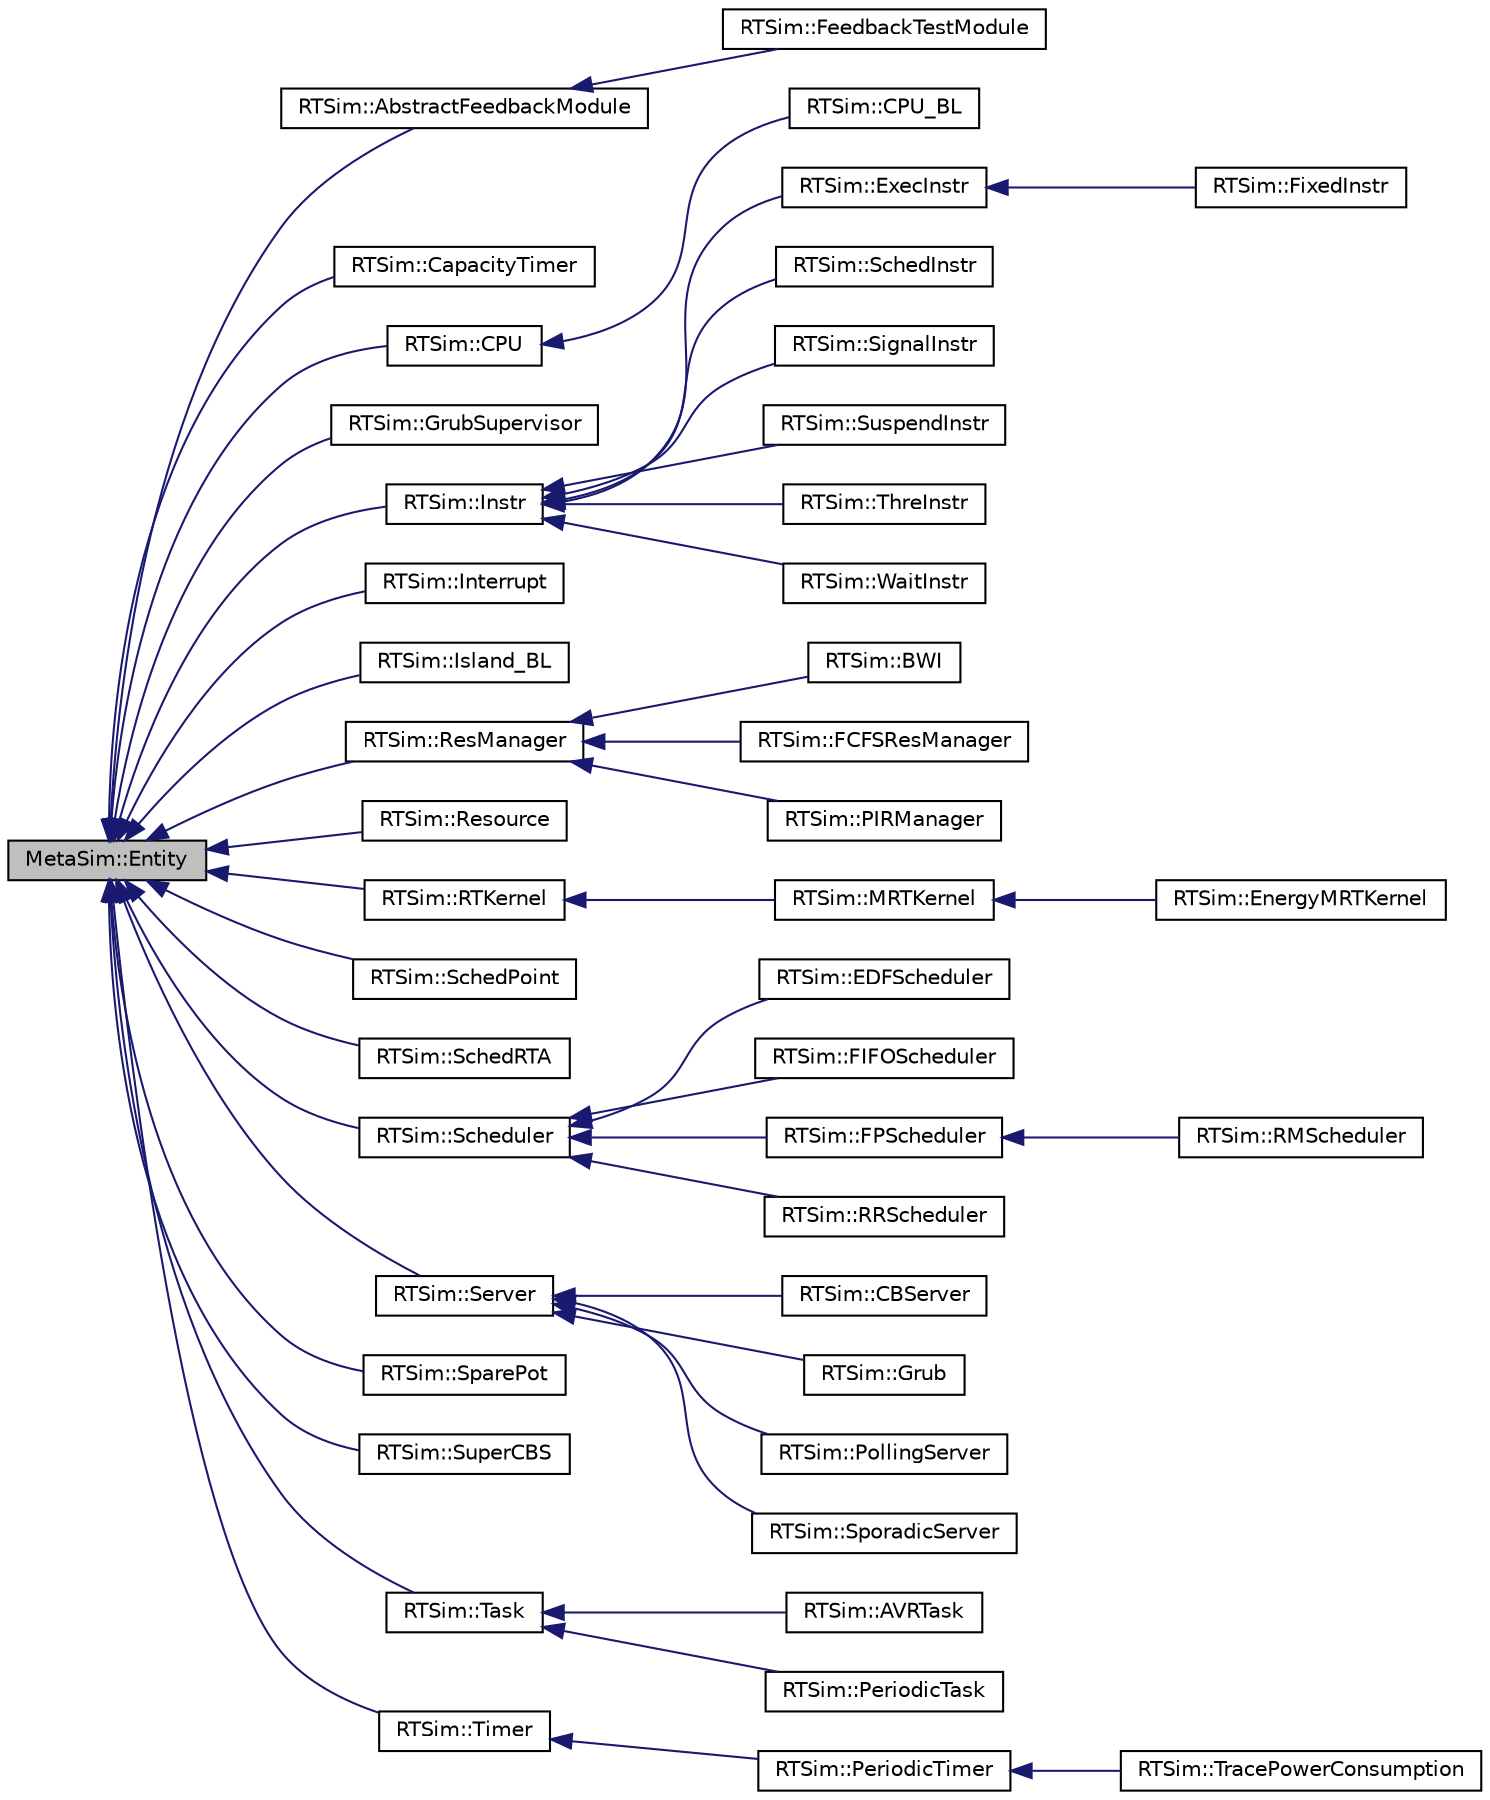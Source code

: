 digraph "MetaSim::Entity"
{
  edge [fontname="Helvetica",fontsize="10",labelfontname="Helvetica",labelfontsize="10"];
  node [fontname="Helvetica",fontsize="10",shape=record];
  rankdir="LR";
  Node0 [label="MetaSim::Entity",height=0.2,width=0.4,color="black", fillcolor="grey75", style="filled", fontcolor="black"];
  Node0 -> Node1 [dir="back",color="midnightblue",fontsize="10",style="solid",fontname="Helvetica"];
  Node1 [label="RTSim::AbstractFeedbackModule",height=0.2,width=0.4,color="black", fillcolor="white", style="filled",URL="$classRTSim_1_1AbstractFeedbackModule.html"];
  Node1 -> Node2 [dir="back",color="midnightblue",fontsize="10",style="solid",fontname="Helvetica"];
  Node2 [label="RTSim::FeedbackTestModule",height=0.2,width=0.4,color="black", fillcolor="white", style="filled",URL="$classRTSim_1_1FeedbackTestModule.html"];
  Node0 -> Node3 [dir="back",color="midnightblue",fontsize="10",style="solid",fontname="Helvetica"];
  Node3 [label="RTSim::CapacityTimer",height=0.2,width=0.4,color="black", fillcolor="white", style="filled",URL="$classRTSim_1_1CapacityTimer.html"];
  Node0 -> Node4 [dir="back",color="midnightblue",fontsize="10",style="solid",fontname="Helvetica"];
  Node4 [label="RTSim::CPU",height=0.2,width=0.4,color="black", fillcolor="white", style="filled",URL="$classRTSim_1_1CPU.html"];
  Node4 -> Node5 [dir="back",color="midnightblue",fontsize="10",style="solid",fontname="Helvetica"];
  Node5 [label="RTSim::CPU_BL",height=0.2,width=0.4,color="black", fillcolor="white", style="filled",URL="$classRTSim_1_1CPU__BL.html"];
  Node0 -> Node6 [dir="back",color="midnightblue",fontsize="10",style="solid",fontname="Helvetica"];
  Node6 [label="RTSim::GrubSupervisor",height=0.2,width=0.4,color="black", fillcolor="white", style="filled",URL="$classRTSim_1_1GrubSupervisor.html"];
  Node0 -> Node7 [dir="back",color="midnightblue",fontsize="10",style="solid",fontname="Helvetica"];
  Node7 [label="RTSim::Instr",height=0.2,width=0.4,color="black", fillcolor="white", style="filled",URL="$classRTSim_1_1Instr.html"];
  Node7 -> Node8 [dir="back",color="midnightblue",fontsize="10",style="solid",fontname="Helvetica"];
  Node8 [label="RTSim::ExecInstr",height=0.2,width=0.4,color="black", fillcolor="white", style="filled",URL="$classRTSim_1_1ExecInstr.html"];
  Node8 -> Node9 [dir="back",color="midnightblue",fontsize="10",style="solid",fontname="Helvetica"];
  Node9 [label="RTSim::FixedInstr",height=0.2,width=0.4,color="black", fillcolor="white", style="filled",URL="$classRTSim_1_1FixedInstr.html"];
  Node7 -> Node10 [dir="back",color="midnightblue",fontsize="10",style="solid",fontname="Helvetica"];
  Node10 [label="RTSim::SchedInstr",height=0.2,width=0.4,color="black", fillcolor="white", style="filled",URL="$classRTSim_1_1SchedInstr.html"];
  Node7 -> Node11 [dir="back",color="midnightblue",fontsize="10",style="solid",fontname="Helvetica"];
  Node11 [label="RTSim::SignalInstr",height=0.2,width=0.4,color="black", fillcolor="white", style="filled",URL="$classRTSim_1_1SignalInstr.html"];
  Node7 -> Node12 [dir="back",color="midnightblue",fontsize="10",style="solid",fontname="Helvetica"];
  Node12 [label="RTSim::SuspendInstr",height=0.2,width=0.4,color="black", fillcolor="white", style="filled",URL="$classRTSim_1_1SuspendInstr.html"];
  Node7 -> Node13 [dir="back",color="midnightblue",fontsize="10",style="solid",fontname="Helvetica"];
  Node13 [label="RTSim::ThreInstr",height=0.2,width=0.4,color="black", fillcolor="white", style="filled",URL="$classRTSim_1_1ThreInstr.html"];
  Node7 -> Node14 [dir="back",color="midnightblue",fontsize="10",style="solid",fontname="Helvetica"];
  Node14 [label="RTSim::WaitInstr",height=0.2,width=0.4,color="black", fillcolor="white", style="filled",URL="$classRTSim_1_1WaitInstr.html"];
  Node0 -> Node15 [dir="back",color="midnightblue",fontsize="10",style="solid",fontname="Helvetica"];
  Node15 [label="RTSim::Interrupt",height=0.2,width=0.4,color="black", fillcolor="white", style="filled",URL="$classRTSim_1_1Interrupt.html"];
  Node0 -> Node16 [dir="back",color="midnightblue",fontsize="10",style="solid",fontname="Helvetica"];
  Node16 [label="RTSim::Island_BL",height=0.2,width=0.4,color="black", fillcolor="white", style="filled",URL="$classRTSim_1_1Island__BL.html"];
  Node0 -> Node17 [dir="back",color="midnightblue",fontsize="10",style="solid",fontname="Helvetica"];
  Node17 [label="RTSim::ResManager",height=0.2,width=0.4,color="black", fillcolor="white", style="filled",URL="$classRTSim_1_1ResManager.html"];
  Node17 -> Node18 [dir="back",color="midnightblue",fontsize="10",style="solid",fontname="Helvetica"];
  Node18 [label="RTSim::BWI",height=0.2,width=0.4,color="black", fillcolor="white", style="filled",URL="$classRTSim_1_1BWI.html"];
  Node17 -> Node19 [dir="back",color="midnightblue",fontsize="10",style="solid",fontname="Helvetica"];
  Node19 [label="RTSim::FCFSResManager",height=0.2,width=0.4,color="black", fillcolor="white", style="filled",URL="$classRTSim_1_1FCFSResManager.html"];
  Node17 -> Node20 [dir="back",color="midnightblue",fontsize="10",style="solid",fontname="Helvetica"];
  Node20 [label="RTSim::PIRManager",height=0.2,width=0.4,color="black", fillcolor="white", style="filled",URL="$classRTSim_1_1PIRManager.html"];
  Node0 -> Node21 [dir="back",color="midnightblue",fontsize="10",style="solid",fontname="Helvetica"];
  Node21 [label="RTSim::Resource",height=0.2,width=0.4,color="black", fillcolor="white", style="filled",URL="$classRTSim_1_1Resource.html"];
  Node0 -> Node22 [dir="back",color="midnightblue",fontsize="10",style="solid",fontname="Helvetica"];
  Node22 [label="RTSim::RTKernel",height=0.2,width=0.4,color="black", fillcolor="white", style="filled",URL="$classRTSim_1_1RTKernel.html"];
  Node22 -> Node23 [dir="back",color="midnightblue",fontsize="10",style="solid",fontname="Helvetica"];
  Node23 [label="RTSim::MRTKernel",height=0.2,width=0.4,color="black", fillcolor="white", style="filled",URL="$classRTSim_1_1MRTKernel.html"];
  Node23 -> Node24 [dir="back",color="midnightblue",fontsize="10",style="solid",fontname="Helvetica"];
  Node24 [label="RTSim::EnergyMRTKernel",height=0.2,width=0.4,color="black", fillcolor="white", style="filled",URL="$classRTSim_1_1EnergyMRTKernel.html"];
  Node0 -> Node25 [dir="back",color="midnightblue",fontsize="10",style="solid",fontname="Helvetica"];
  Node25 [label="RTSim::SchedPoint",height=0.2,width=0.4,color="black", fillcolor="white", style="filled",URL="$classRTSim_1_1SchedPoint.html"];
  Node0 -> Node26 [dir="back",color="midnightblue",fontsize="10",style="solid",fontname="Helvetica"];
  Node26 [label="RTSim::SchedRTA",height=0.2,width=0.4,color="black", fillcolor="white", style="filled",URL="$classRTSim_1_1SchedRTA.html"];
  Node0 -> Node27 [dir="back",color="midnightblue",fontsize="10",style="solid",fontname="Helvetica"];
  Node27 [label="RTSim::Scheduler",height=0.2,width=0.4,color="black", fillcolor="white", style="filled",URL="$classRTSim_1_1Scheduler.html"];
  Node27 -> Node28 [dir="back",color="midnightblue",fontsize="10",style="solid",fontname="Helvetica"];
  Node28 [label="RTSim::EDFScheduler",height=0.2,width=0.4,color="black", fillcolor="white", style="filled",URL="$classRTSim_1_1EDFScheduler.html"];
  Node27 -> Node29 [dir="back",color="midnightblue",fontsize="10",style="solid",fontname="Helvetica"];
  Node29 [label="RTSim::FIFOScheduler",height=0.2,width=0.4,color="black", fillcolor="white", style="filled",URL="$classRTSim_1_1FIFOScheduler.html"];
  Node27 -> Node30 [dir="back",color="midnightblue",fontsize="10",style="solid",fontname="Helvetica"];
  Node30 [label="RTSim::FPScheduler",height=0.2,width=0.4,color="black", fillcolor="white", style="filled",URL="$classRTSim_1_1FPScheduler.html"];
  Node30 -> Node31 [dir="back",color="midnightblue",fontsize="10",style="solid",fontname="Helvetica"];
  Node31 [label="RTSim::RMScheduler",height=0.2,width=0.4,color="black", fillcolor="white", style="filled",URL="$classRTSim_1_1RMScheduler.html"];
  Node27 -> Node32 [dir="back",color="midnightblue",fontsize="10",style="solid",fontname="Helvetica"];
  Node32 [label="RTSim::RRScheduler",height=0.2,width=0.4,color="black", fillcolor="white", style="filled",URL="$classRTSim_1_1RRScheduler.html"];
  Node0 -> Node33 [dir="back",color="midnightblue",fontsize="10",style="solid",fontname="Helvetica"];
  Node33 [label="RTSim::Server",height=0.2,width=0.4,color="black", fillcolor="white", style="filled",URL="$classRTSim_1_1Server.html"];
  Node33 -> Node34 [dir="back",color="midnightblue",fontsize="10",style="solid",fontname="Helvetica"];
  Node34 [label="RTSim::CBServer",height=0.2,width=0.4,color="black", fillcolor="white", style="filled",URL="$classRTSim_1_1CBServer.html"];
  Node33 -> Node35 [dir="back",color="midnightblue",fontsize="10",style="solid",fontname="Helvetica"];
  Node35 [label="RTSim::Grub",height=0.2,width=0.4,color="black", fillcolor="white", style="filled",URL="$classRTSim_1_1Grub.html"];
  Node33 -> Node36 [dir="back",color="midnightblue",fontsize="10",style="solid",fontname="Helvetica"];
  Node36 [label="RTSim::PollingServer",height=0.2,width=0.4,color="black", fillcolor="white", style="filled",URL="$classRTSim_1_1PollingServer.html"];
  Node33 -> Node37 [dir="back",color="midnightblue",fontsize="10",style="solid",fontname="Helvetica"];
  Node37 [label="RTSim::SporadicServer",height=0.2,width=0.4,color="black", fillcolor="white", style="filled",URL="$classRTSim_1_1SporadicServer.html"];
  Node0 -> Node38 [dir="back",color="midnightblue",fontsize="10",style="solid",fontname="Helvetica"];
  Node38 [label="RTSim::SparePot",height=0.2,width=0.4,color="black", fillcolor="white", style="filled",URL="$classRTSim_1_1SparePot.html"];
  Node0 -> Node39 [dir="back",color="midnightblue",fontsize="10",style="solid",fontname="Helvetica"];
  Node39 [label="RTSim::SuperCBS",height=0.2,width=0.4,color="black", fillcolor="white", style="filled",URL="$classRTSim_1_1SuperCBS.html"];
  Node0 -> Node40 [dir="back",color="midnightblue",fontsize="10",style="solid",fontname="Helvetica"];
  Node40 [label="RTSim::Task",height=0.2,width=0.4,color="black", fillcolor="white", style="filled",URL="$classRTSim_1_1Task.html"];
  Node40 -> Node41 [dir="back",color="midnightblue",fontsize="10",style="solid",fontname="Helvetica"];
  Node41 [label="RTSim::AVRTask",height=0.2,width=0.4,color="black", fillcolor="white", style="filled",URL="$classRTSim_1_1AVRTask.html"];
  Node40 -> Node42 [dir="back",color="midnightblue",fontsize="10",style="solid",fontname="Helvetica"];
  Node42 [label="RTSim::PeriodicTask",height=0.2,width=0.4,color="black", fillcolor="white", style="filled",URL="$classRTSim_1_1PeriodicTask.html"];
  Node0 -> Node43 [dir="back",color="midnightblue",fontsize="10",style="solid",fontname="Helvetica"];
  Node43 [label="RTSim::Timer",height=0.2,width=0.4,color="black", fillcolor="white", style="filled",URL="$classRTSim_1_1Timer.html"];
  Node43 -> Node44 [dir="back",color="midnightblue",fontsize="10",style="solid",fontname="Helvetica"];
  Node44 [label="RTSim::PeriodicTimer",height=0.2,width=0.4,color="black", fillcolor="white", style="filled",URL="$classRTSim_1_1PeriodicTimer.html"];
  Node44 -> Node45 [dir="back",color="midnightblue",fontsize="10",style="solid",fontname="Helvetica"];
  Node45 [label="RTSim::TracePowerConsumption",height=0.2,width=0.4,color="black", fillcolor="white", style="filled",URL="$classRTSim_1_1TracePowerConsumption.html"];
}
